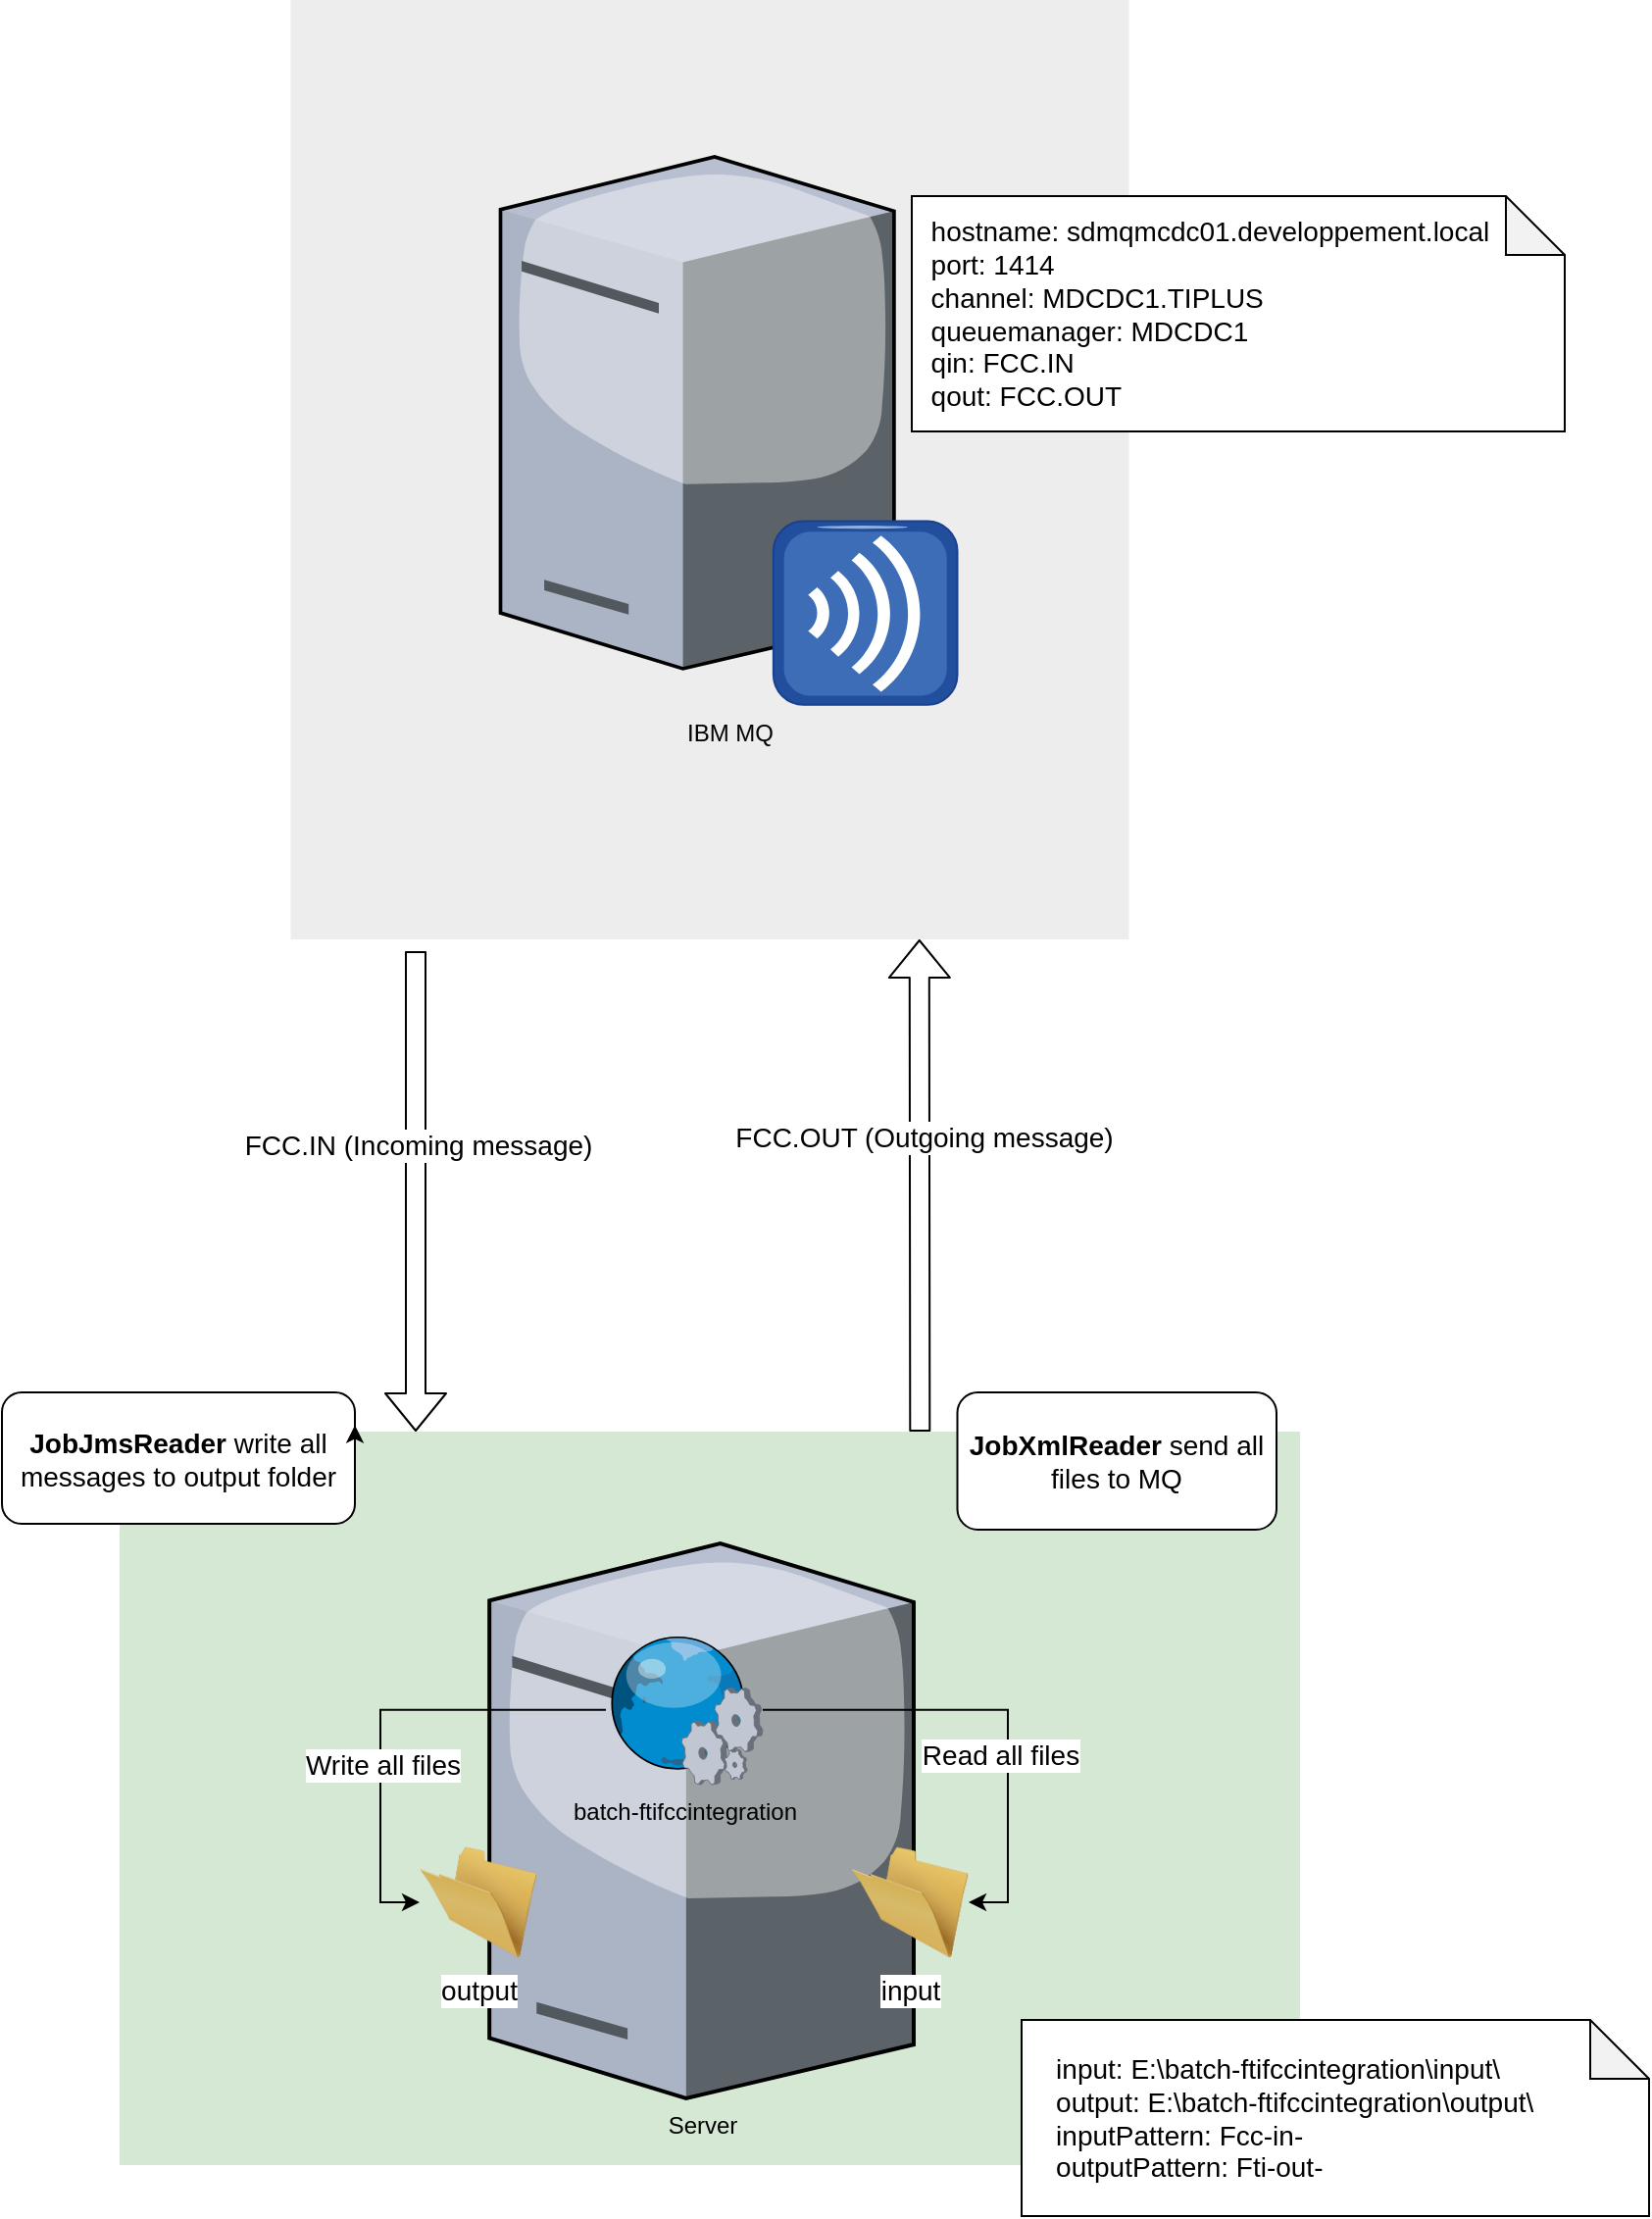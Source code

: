 <mxfile version="14.4.4" type="github">
  <diagram name="Page-1" id="e3a06f82-3646-2815-327d-82caf3d4e204">
    <mxGraphModel dx="1564" dy="776" grid="1" gridSize="10" guides="1" tooltips="1" connect="1" arrows="1" fold="1" page="1" pageScale="1.5" pageWidth="583" pageHeight="827" background="none" math="0" shadow="0">
      <root>
        <mxCell id="0" style=";html=1;" />
        <mxCell id="1" style=";html=1;" parent="0" />
        <mxCell id="6a7d8f32e03d9370-60" value="" style="whiteSpace=wrap;html=1;fillColor=#d5e8d4;fontSize=14;strokeColor=none;verticalAlign=top;" parent="1" vertex="1">
          <mxGeometry x="77" y="830" width="602" height="374" as="geometry" />
        </mxCell>
        <mxCell id="6a7d8f32e03d9370-59" value="" style="whiteSpace=wrap;html=1;fillColor=#EDEDED;fontSize=14;strokeColor=none;verticalAlign=top;" parent="1" vertex="1">
          <mxGeometry x="164.25" y="100" width="427.5" height="479" as="geometry" />
        </mxCell>
        <mxCell id="WmPxMNLJ52usVSzI9Kt4-3" value="IBM MQ&lt;br&gt;" style="verticalLabelPosition=bottom;aspect=fixed;html=1;verticalAlign=top;strokeColor=none;align=center;outlineConnect=0;shape=mxgraph.citrix.merchandising_server;" vertex="1" parent="1">
          <mxGeometry x="271.25" y="180" width="233" height="279.6" as="geometry" />
        </mxCell>
        <mxCell id="WmPxMNLJ52usVSzI9Kt4-4" value="Server" style="verticalLabelPosition=bottom;aspect=fixed;html=1;verticalAlign=top;strokeColor=none;align=center;outlineConnect=0;shape=mxgraph.citrix.license_server;" vertex="1" parent="1">
          <mxGeometry x="265.59" y="887" width="216.4" height="283" as="geometry" />
        </mxCell>
        <mxCell id="WmPxMNLJ52usVSzI9Kt4-36" style="edgeStyle=orthogonalEdgeStyle;rounded=0;orthogonalLoop=1;jettySize=auto;html=1;entryX=1;entryY=0.5;entryDx=0;entryDy=0;fontSize=14;" edge="1" parent="1" source="WmPxMNLJ52usVSzI9Kt4-5" target="WmPxMNLJ52usVSzI9Kt4-18">
          <mxGeometry relative="1" as="geometry" />
        </mxCell>
        <mxCell id="WmPxMNLJ52usVSzI9Kt4-39" value="Read all files" style="edgeLabel;html=1;align=center;verticalAlign=middle;resizable=0;points=[];fontSize=14;" vertex="1" connectable="0" parent="WmPxMNLJ52usVSzI9Kt4-36">
          <mxGeometry x="0.215" y="-4" relative="1" as="geometry">
            <mxPoint as="offset" />
          </mxGeometry>
        </mxCell>
        <mxCell id="WmPxMNLJ52usVSzI9Kt4-38" style="edgeStyle=orthogonalEdgeStyle;rounded=0;orthogonalLoop=1;jettySize=auto;html=1;entryX=0;entryY=0.5;entryDx=0;entryDy=0;fontSize=14;" edge="1" parent="1" source="WmPxMNLJ52usVSzI9Kt4-5" target="WmPxMNLJ52usVSzI9Kt4-33">
          <mxGeometry relative="1" as="geometry" />
        </mxCell>
        <mxCell id="WmPxMNLJ52usVSzI9Kt4-40" value="Write all files" style="edgeLabel;html=1;align=center;verticalAlign=middle;resizable=0;points=[];fontSize=14;" vertex="1" connectable="0" parent="WmPxMNLJ52usVSzI9Kt4-38">
          <mxGeometry x="-0.133" y="5" relative="1" as="geometry">
            <mxPoint x="-13" y="23" as="offset" />
          </mxGeometry>
        </mxCell>
        <mxCell id="WmPxMNLJ52usVSzI9Kt4-5" value="batch-ftifccintegration" style="verticalLabelPosition=bottom;aspect=fixed;html=1;verticalAlign=top;strokeColor=none;align=center;outlineConnect=0;shape=mxgraph.citrix.web_service;" vertex="1" parent="1">
          <mxGeometry x="325" y="933.81" width="80" height="76.19" as="geometry" />
        </mxCell>
        <mxCell id="WmPxMNLJ52usVSzI9Kt4-14" value="" style="shape=flexArrow;endArrow=classic;html=1;" edge="1" parent="1">
          <mxGeometry width="50" height="50" relative="1" as="geometry">
            <mxPoint x="228" y="585" as="sourcePoint" />
            <mxPoint x="228" y="830" as="targetPoint" />
          </mxGeometry>
        </mxCell>
        <mxCell id="WmPxMNLJ52usVSzI9Kt4-15" value="FCC.IN (Incoming message)" style="edgeLabel;html=1;align=center;verticalAlign=middle;resizable=0;points=[];fontSize=14;" vertex="1" connectable="0" parent="WmPxMNLJ52usVSzI9Kt4-14">
          <mxGeometry x="-0.308" y="-5" relative="1" as="geometry">
            <mxPoint x="6.13" y="13.41" as="offset" />
          </mxGeometry>
        </mxCell>
        <mxCell id="WmPxMNLJ52usVSzI9Kt4-18" value="input" style="image;html=1;image=img/lib/clip_art/general/Empty_Folder_128x128.png;fontSize=14;" vertex="1" parent="1">
          <mxGeometry x="450" y="1040" width="60" height="60" as="geometry" />
        </mxCell>
        <mxCell id="WmPxMNLJ52usVSzI9Kt4-23" value="" style="shape=flexArrow;endArrow=classic;html=1;fontSize=14;entryX=0.75;entryY=1;entryDx=0;entryDy=0;exitX=0.678;exitY=0;exitDx=0;exitDy=0;exitPerimeter=0;" edge="1" parent="1" source="6a7d8f32e03d9370-60" target="6a7d8f32e03d9370-59">
          <mxGeometry width="50" height="50" relative="1" as="geometry">
            <mxPoint x="457" y="810" as="sourcePoint" />
            <mxPoint x="507" y="760" as="targetPoint" />
          </mxGeometry>
        </mxCell>
        <mxCell id="WmPxMNLJ52usVSzI9Kt4-24" value="FCC.OUT (Outgoing message)" style="edgeLabel;html=1;align=center;verticalAlign=middle;resizable=0;points=[];fontSize=14;" vertex="1" connectable="0" parent="WmPxMNLJ52usVSzI9Kt4-23">
          <mxGeometry x="-0.25" relative="1" as="geometry">
            <mxPoint x="1.95" y="-56.67" as="offset" />
          </mxGeometry>
        </mxCell>
        <mxCell id="WmPxMNLJ52usVSzI9Kt4-28" value="&lt;div&gt;&amp;nbsp; hostname: sdmqmcdc01.developpement.local&lt;/div&gt;&lt;div&gt;&amp;nbsp; port: 1414&lt;/div&gt;&lt;div&gt;&amp;nbsp; channel: MDCDC1.TIPLUS&lt;/div&gt;&lt;div&gt;&amp;nbsp; queuemanager: MDCDC1&lt;/div&gt;&lt;div&gt;&amp;nbsp; qin: FCC.IN&lt;/div&gt;&lt;div&gt;&amp;nbsp; qout: FCC.OUT&lt;/div&gt;" style="shape=note;whiteSpace=wrap;html=1;backgroundOutline=1;darkOpacity=0.05;fontSize=14;align=left;" vertex="1" parent="1">
          <mxGeometry x="481" y="200" width="333" height="120" as="geometry" />
        </mxCell>
        <mxCell id="WmPxMNLJ52usVSzI9Kt4-29" value="&lt;div&gt;&amp;nbsp; &amp;nbsp; input: E:\batch-ftifccintegration\input\&lt;/div&gt;&lt;div&gt;&amp;nbsp; &amp;nbsp; output: E:\batch-ftifccintegration\output\&lt;/div&gt;&lt;div&gt;&amp;nbsp; &amp;nbsp; inputPattern: Fcc-in-&lt;/div&gt;&lt;div&gt;&amp;nbsp; &amp;nbsp; outputPattern: Fti-out-&lt;/div&gt;" style="shape=note;whiteSpace=wrap;html=1;backgroundOutline=1;darkOpacity=0.05;fontSize=14;align=left;" vertex="1" parent="1">
          <mxGeometry x="537" y="1130" width="320" height="100" as="geometry" />
        </mxCell>
        <mxCell id="WmPxMNLJ52usVSzI9Kt4-30" value="&lt;b&gt;JobXmlReader&amp;nbsp;&lt;/b&gt;&lt;span&gt;send all files to MQ&lt;/span&gt;" style="rounded=1;whiteSpace=wrap;html=1;fontSize=14;align=center;" vertex="1" parent="1">
          <mxGeometry x="504.25" y="810" width="162.75" height="70" as="geometry" />
        </mxCell>
        <mxCell id="WmPxMNLJ52usVSzI9Kt4-31" value="&lt;b&gt;JobJmsReader&amp;nbsp;&lt;/b&gt;&lt;span&gt;write all messages to output folder&lt;/span&gt;" style="rounded=1;whiteSpace=wrap;html=1;fontSize=14;" vertex="1" parent="1">
          <mxGeometry x="17" y="810" width="180" height="67" as="geometry" />
        </mxCell>
        <mxCell id="WmPxMNLJ52usVSzI9Kt4-32" style="edgeStyle=orthogonalEdgeStyle;rounded=0;orthogonalLoop=1;jettySize=auto;html=1;exitX=1;exitY=0.5;exitDx=0;exitDy=0;entryX=1;entryY=0.25;entryDx=0;entryDy=0;fontSize=14;" edge="1" parent="1" source="WmPxMNLJ52usVSzI9Kt4-31" target="WmPxMNLJ52usVSzI9Kt4-31">
          <mxGeometry relative="1" as="geometry" />
        </mxCell>
        <mxCell id="WmPxMNLJ52usVSzI9Kt4-33" value="output" style="image;html=1;image=img/lib/clip_art/general/Empty_Folder_128x128.png;fontSize=14;" vertex="1" parent="1">
          <mxGeometry x="230" y="1040" width="60" height="60" as="geometry" />
        </mxCell>
      </root>
    </mxGraphModel>
  </diagram>
</mxfile>
